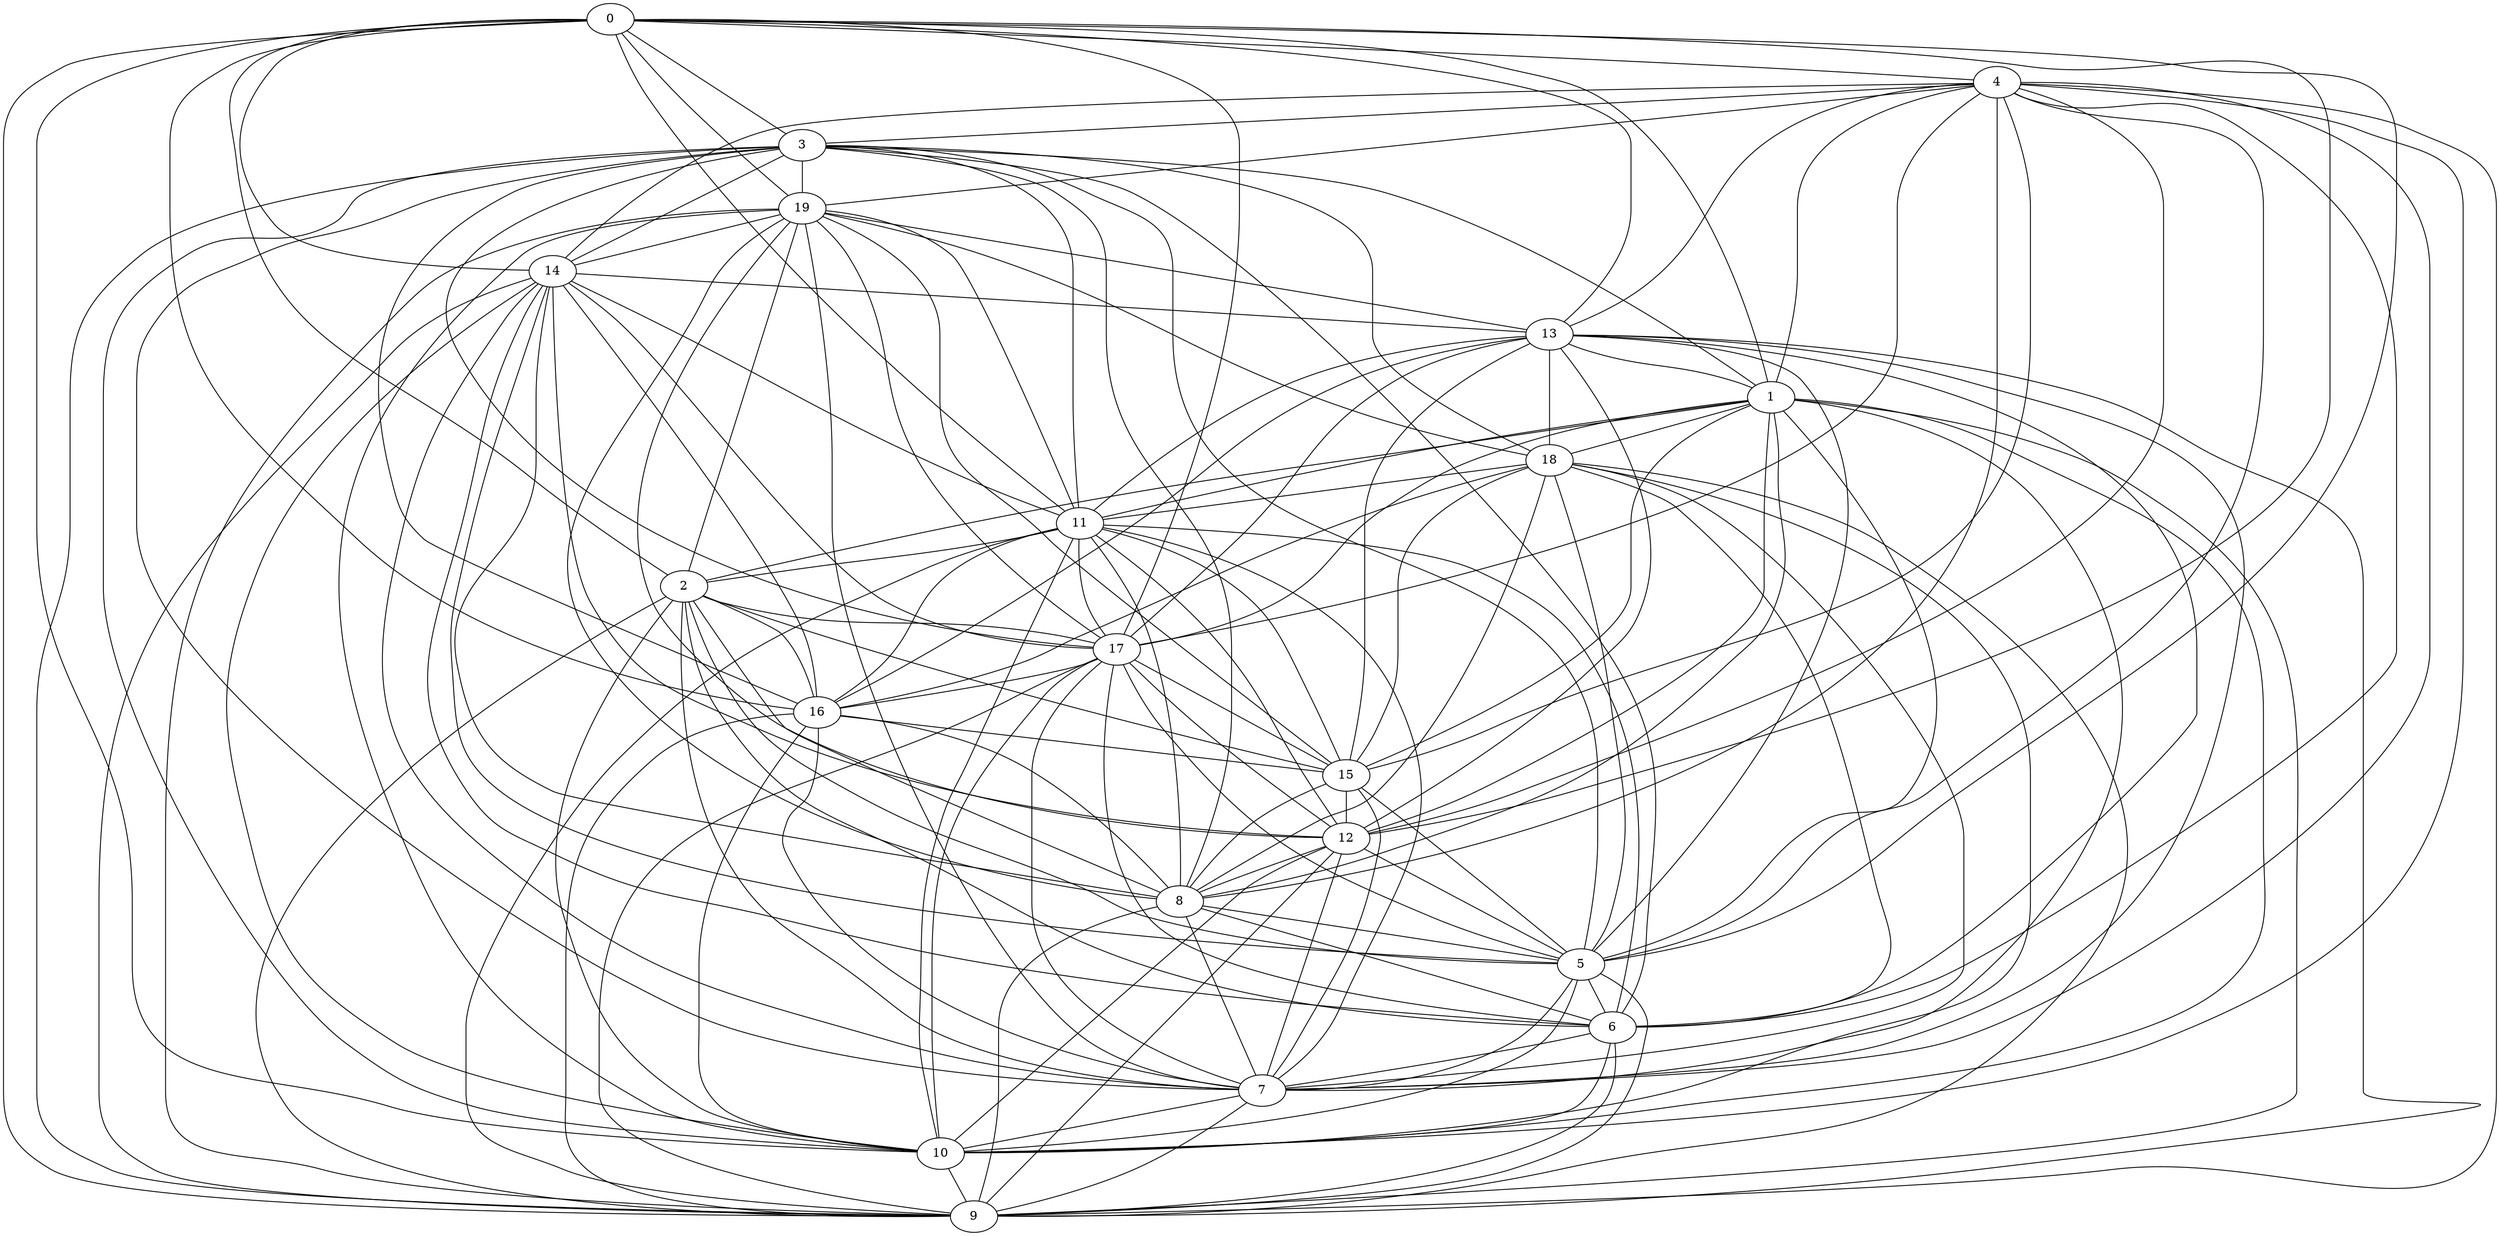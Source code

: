 graph G {
0;
1;
2;
3;
4;
5;
6;
7;
8;
9;
10;
11;
12;
13;
14;
15;
16;
17;
18;
19;
2--7 ;
16--18 ;
6--17 ;
17--5 ;
2--0 ;
13--4 ;
17--19 ;
11--17 ;
17--16 ;
11--2 ;
10--4 ;
14--10 ;
13--11 ;
7--10 ;
5--13 ;
2--19 ;
0--19 ;
3--11 ;
0--17 ;
16--7 ;
8--19 ;
19--13 ;
12--8 ;
12--19 ;
4--14 ;
6--7 ;
16--15 ;
7--1 ;
3--6 ;
1--5 ;
5--18 ;
12--11 ;
15--4 ;
13--16 ;
17--3 ;
1--4 ;
4--9 ;
3--19 ;
16--9 ;
5--12 ;
9--3 ;
10--6 ;
1--15 ;
9--12 ;
0--13 ;
4--17 ;
7--17 ;
4--12 ;
2--10 ;
9--19 ;
14--3 ;
5--4 ;
17--14 ;
9--5 ;
17--1 ;
18--19 ;
8--18 ;
2--17 ;
4--8 ;
19--11 ;
13--12 ;
1--12 ;
15--12 ;
11--15 ;
18--11 ;
10--11 ;
15--2 ;
6--18 ;
1--11 ;
2--16 ;
8--14 ;
7--18 ;
0--12 ;
10--0 ;
10--18 ;
16--0 ;
10--9 ;
12--10 ;
10--5 ;
19--4 ;
13--1 ;
5--2 ;
13--18 ;
7--11 ;
1--9 ;
1--2 ;
3--0 ;
2--6 ;
1--0 ;
11--14 ;
0--11 ;
16--8 ;
14--0 ;
9--8 ;
10--1 ;
5--3 ;
7--12 ;
9--14 ;
5--14 ;
5--0 ;
17--15 ;
15--13 ;
16--11 ;
17--9 ;
1--8 ;
0--9 ;
7--19 ;
6--4 ;
5--6 ;
9--11 ;
4--7 ;
14--7 ;
3--18 ;
7--9 ;
17--12 ;
19--10 ;
19--14 ;
6--14 ;
11--6 ;
13--6 ;
1--18 ;
7--5 ;
15--18 ;
7--13 ;
0--4 ;
14--13 ;
15--8 ;
16--10 ;
8--7 ;
15--19 ;
3--1 ;
9--2 ;
9--18 ;
8--5 ;
16--14 ;
9--6 ;
6--8 ;
5--15 ;
9--13 ;
3--10 ;
12--14 ;
7--15 ;
3--7 ;
3--16 ;
11--8 ;
4--3 ;
3--8 ;
2--8 ;
17--10 ;
13--17 ;
}

